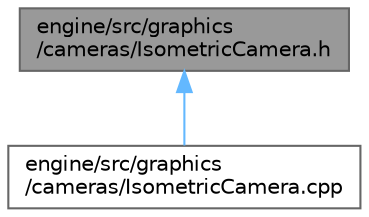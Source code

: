 digraph "engine/src/graphics/cameras/IsometricCamera.h"
{
 // LATEX_PDF_SIZE
  bgcolor="transparent";
  edge [fontname=Helvetica,fontsize=10,labelfontname=Helvetica,labelfontsize=10];
  node [fontname=Helvetica,fontsize=10,shape=box,height=0.2,width=0.4];
  Node1 [id="Node000001",label="engine/src/graphics\l/cameras/IsometricCamera.h",height=0.2,width=0.4,color="gray40", fillcolor="grey60", style="filled", fontcolor="black",tooltip="Header for an isometric (orthographic) camera."];
  Node1 -> Node2 [id="edge1_Node000001_Node000002",dir="back",color="steelblue1",style="solid",tooltip=" "];
  Node2 [id="Node000002",label="engine/src/graphics\l/cameras/IsometricCamera.cpp",height=0.2,width=0.4,color="grey40", fillcolor="white", style="filled",URL="$d7/ddf/_isometric_camera_8cpp.html",tooltip="Implementation of an isometric (orthographic) camera."];
}
